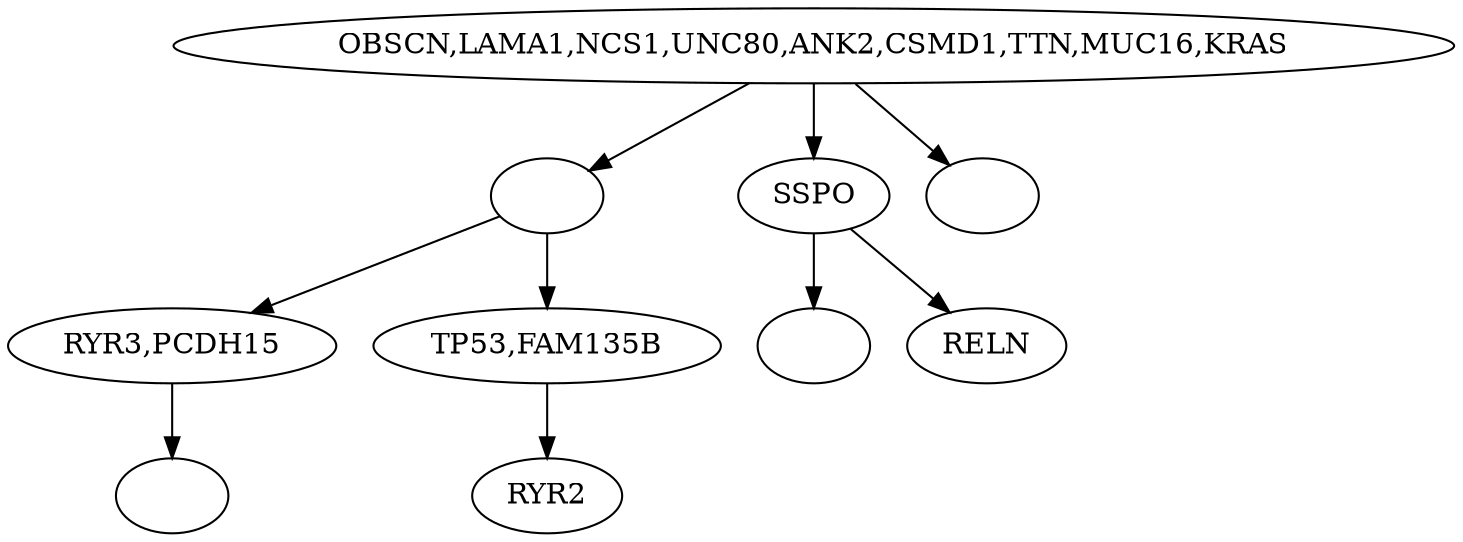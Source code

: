 digraph {
v7 [label=""]v4 [label="RYR3,PCDH15"]v2 [label="TP53,FAM135B"]v6 [label="SSPO"]v8 [label=""]v5 [label="RELN"]v10 [label=""]v3 [label="RYR2"]v1 [label="OBSCN,LAMA1,NCS1,UNC80,ANK2,CSMD1,TTN,MUC16,KRAS"]v9 [label=""]	v7 -> v4;
	v7 -> v2;
	v6 -> v8;
	v6 -> v5;
	v4 -> v10;
	v2 -> v3;
	v1 -> v9;
	v1 -> v7;
	v1 -> v6;
}